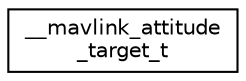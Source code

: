 digraph "Graphical Class Hierarchy"
{
 // INTERACTIVE_SVG=YES
  edge [fontname="Helvetica",fontsize="10",labelfontname="Helvetica",labelfontsize="10"];
  node [fontname="Helvetica",fontsize="10",shape=record];
  rankdir="LR";
  Node1 [label="__mavlink_attitude\l_target_t",height=0.2,width=0.4,color="black", fillcolor="white", style="filled",URL="$struct____mavlink__attitude__target__t.html"];
}

